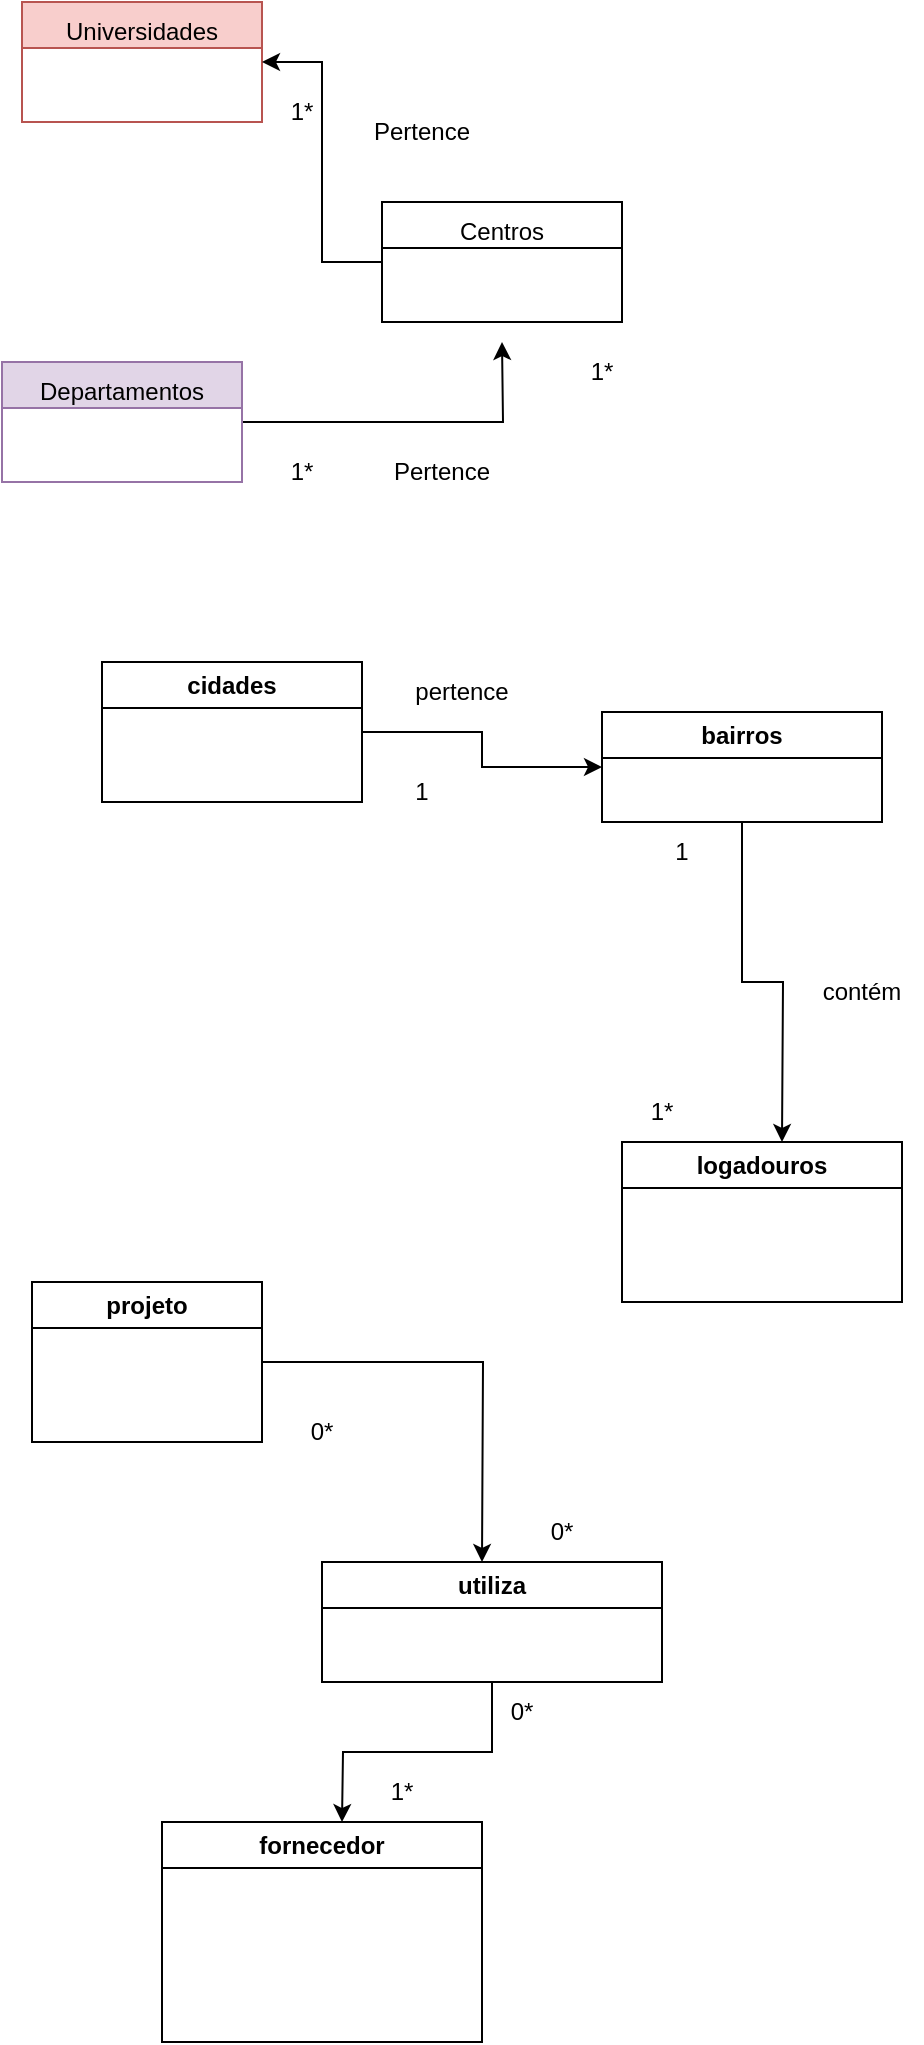 <mxfile version="24.0.7" type="github">
  <diagram name="Página-1" id="SwxlWI-hRNxbbMH30F1f">
    <mxGraphModel dx="1050" dy="577" grid="1" gridSize="10" guides="1" tooltips="1" connect="1" arrows="1" fold="1" page="1" pageScale="1" pageWidth="827" pageHeight="1169" math="0" shadow="0">
      <root>
        <mxCell id="0" />
        <mxCell id="1" parent="0" />
        <mxCell id="aVFccY6H2cWv7lFHtglz-1" value="" style="rounded=0;whiteSpace=wrap;html=1;fillColor=#f8cecc;strokeColor=#b85450;shape=swimlane;fontStyle=1;startSize=23;" vertex="1" parent="1">
          <mxGeometry x="50" y="30" width="120" height="60" as="geometry" />
        </mxCell>
        <mxCell id="aVFccY6H2cWv7lFHtglz-2" value="Universidades" style="text;html=1;align=center;verticalAlign=middle;whiteSpace=wrap;rounded=0;" vertex="1" parent="aVFccY6H2cWv7lFHtglz-1">
          <mxGeometry x="30" width="60" height="30" as="geometry" />
        </mxCell>
        <mxCell id="aVFccY6H2cWv7lFHtglz-4" value="1*" style="text;html=1;align=center;verticalAlign=middle;whiteSpace=wrap;rounded=0;" vertex="1" parent="1">
          <mxGeometry x="160" y="70" width="60" height="30" as="geometry" />
        </mxCell>
        <mxCell id="aVFccY6H2cWv7lFHtglz-13" style="edgeStyle=orthogonalEdgeStyle;rounded=0;orthogonalLoop=1;jettySize=auto;html=1;" edge="1" parent="1" source="aVFccY6H2cWv7lFHtglz-5">
          <mxGeometry relative="1" as="geometry">
            <mxPoint x="290" y="200" as="targetPoint" />
          </mxGeometry>
        </mxCell>
        <mxCell id="aVFccY6H2cWv7lFHtglz-5" value="" style="rounded=0;whiteSpace=wrap;html=1;fillColor=#e1d5e7;strokeColor=#9673a6;shape=swimlane;fontStyle=1;startSize=23;" vertex="1" parent="1">
          <mxGeometry x="40" y="210" width="120" height="60" as="geometry" />
        </mxCell>
        <mxCell id="aVFccY6H2cWv7lFHtglz-6" value="Departamentos" style="text;html=1;align=center;verticalAlign=middle;whiteSpace=wrap;rounded=0;" vertex="1" parent="aVFccY6H2cWv7lFHtglz-5">
          <mxGeometry x="30" width="60" height="30" as="geometry" />
        </mxCell>
        <mxCell id="aVFccY6H2cWv7lFHtglz-7" value="1*" style="text;html=1;align=center;verticalAlign=middle;whiteSpace=wrap;rounded=0;" vertex="1" parent="1">
          <mxGeometry x="160" y="250" width="60" height="30" as="geometry" />
        </mxCell>
        <mxCell id="aVFccY6H2cWv7lFHtglz-8" value="Pertence" style="text;html=1;align=center;verticalAlign=middle;whiteSpace=wrap;rounded=0;" vertex="1" parent="1">
          <mxGeometry x="220" y="80" width="60" height="30" as="geometry" />
        </mxCell>
        <mxCell id="aVFccY6H2cWv7lFHtglz-14" style="edgeStyle=orthogonalEdgeStyle;rounded=0;orthogonalLoop=1;jettySize=auto;html=1;entryX=1;entryY=0.5;entryDx=0;entryDy=0;" edge="1" parent="1" source="aVFccY6H2cWv7lFHtglz-12" target="aVFccY6H2cWv7lFHtglz-1">
          <mxGeometry relative="1" as="geometry" />
        </mxCell>
        <mxCell id="aVFccY6H2cWv7lFHtglz-12" value="" style="rounded=0;whiteSpace=wrap;html=1;shape=swimlane;fontStyle=1;startSize=23;" vertex="1" parent="1">
          <mxGeometry x="230" y="130" width="120" height="60" as="geometry" />
        </mxCell>
        <mxCell id="aVFccY6H2cWv7lFHtglz-17" value="Centros" style="text;html=1;align=center;verticalAlign=middle;whiteSpace=wrap;rounded=0;" vertex="1" parent="aVFccY6H2cWv7lFHtglz-12">
          <mxGeometry x="30" width="60" height="30" as="geometry" />
        </mxCell>
        <mxCell id="aVFccY6H2cWv7lFHtglz-15" value="1*" style="text;html=1;align=center;verticalAlign=middle;whiteSpace=wrap;rounded=0;" vertex="1" parent="1">
          <mxGeometry x="310" y="200" width="60" height="30" as="geometry" />
        </mxCell>
        <mxCell id="aVFccY6H2cWv7lFHtglz-19" value="Pertence" style="text;html=1;align=center;verticalAlign=middle;whiteSpace=wrap;rounded=0;" vertex="1" parent="1">
          <mxGeometry x="230" y="250" width="60" height="30" as="geometry" />
        </mxCell>
        <mxCell id="aVFccY6H2cWv7lFHtglz-27" style="edgeStyle=orthogonalEdgeStyle;rounded=0;orthogonalLoop=1;jettySize=auto;html=1;exitX=1;exitY=0.5;exitDx=0;exitDy=0;entryX=0;entryY=0.5;entryDx=0;entryDy=0;" edge="1" parent="1" source="aVFccY6H2cWv7lFHtglz-24" target="aVFccY6H2cWv7lFHtglz-26">
          <mxGeometry relative="1" as="geometry" />
        </mxCell>
        <mxCell id="aVFccY6H2cWv7lFHtglz-24" value="cidades" style="swimlane;whiteSpace=wrap;html=1;" vertex="1" parent="1">
          <mxGeometry x="90" y="360" width="130" height="70" as="geometry" />
        </mxCell>
        <mxCell id="aVFccY6H2cWv7lFHtglz-31" style="edgeStyle=orthogonalEdgeStyle;rounded=0;orthogonalLoop=1;jettySize=auto;html=1;exitX=0.5;exitY=1;exitDx=0;exitDy=0;" edge="1" parent="1" source="aVFccY6H2cWv7lFHtglz-26">
          <mxGeometry relative="1" as="geometry">
            <mxPoint x="430" y="600" as="targetPoint" />
          </mxGeometry>
        </mxCell>
        <mxCell id="aVFccY6H2cWv7lFHtglz-26" value="bairros" style="swimlane;whiteSpace=wrap;html=1;" vertex="1" parent="1">
          <mxGeometry x="340" y="385" width="140" height="55" as="geometry" />
        </mxCell>
        <mxCell id="aVFccY6H2cWv7lFHtglz-28" value="pertence" style="text;html=1;align=center;verticalAlign=middle;whiteSpace=wrap;rounded=0;" vertex="1" parent="1">
          <mxGeometry x="240" y="360" width="60" height="30" as="geometry" />
        </mxCell>
        <mxCell id="aVFccY6H2cWv7lFHtglz-30" value="1" style="text;html=1;align=center;verticalAlign=middle;whiteSpace=wrap;rounded=0;" vertex="1" parent="1">
          <mxGeometry x="220" y="410" width="60" height="30" as="geometry" />
        </mxCell>
        <mxCell id="aVFccY6H2cWv7lFHtglz-32" value="logadouros" style="swimlane;whiteSpace=wrap;html=1;" vertex="1" parent="1">
          <mxGeometry x="350" y="600" width="140" height="80" as="geometry" />
        </mxCell>
        <mxCell id="aVFccY6H2cWv7lFHtglz-33" value="1*" style="text;html=1;align=center;verticalAlign=middle;whiteSpace=wrap;rounded=0;" vertex="1" parent="1">
          <mxGeometry x="340" y="570" width="60" height="30" as="geometry" />
        </mxCell>
        <mxCell id="aVFccY6H2cWv7lFHtglz-34" value="1" style="text;html=1;align=center;verticalAlign=middle;whiteSpace=wrap;rounded=0;" vertex="1" parent="1">
          <mxGeometry x="350" y="440" width="60" height="30" as="geometry" />
        </mxCell>
        <mxCell id="aVFccY6H2cWv7lFHtglz-35" value="contém" style="text;html=1;align=center;verticalAlign=middle;whiteSpace=wrap;rounded=0;" vertex="1" parent="1">
          <mxGeometry x="440" y="510" width="60" height="30" as="geometry" />
        </mxCell>
        <mxCell id="aVFccY6H2cWv7lFHtglz-37" style="edgeStyle=orthogonalEdgeStyle;rounded=0;orthogonalLoop=1;jettySize=auto;html=1;" edge="1" parent="1" source="aVFccY6H2cWv7lFHtglz-36">
          <mxGeometry relative="1" as="geometry">
            <mxPoint x="280" y="810" as="targetPoint" />
          </mxGeometry>
        </mxCell>
        <mxCell id="aVFccY6H2cWv7lFHtglz-36" value="projeto" style="swimlane;whiteSpace=wrap;html=1;" vertex="1" parent="1">
          <mxGeometry x="55" y="670" width="115" height="80" as="geometry" />
        </mxCell>
        <mxCell id="aVFccY6H2cWv7lFHtglz-39" style="edgeStyle=orthogonalEdgeStyle;rounded=0;orthogonalLoop=1;jettySize=auto;html=1;" edge="1" parent="1" source="aVFccY6H2cWv7lFHtglz-38">
          <mxGeometry relative="1" as="geometry">
            <mxPoint x="210" y="940" as="targetPoint" />
          </mxGeometry>
        </mxCell>
        <mxCell id="aVFccY6H2cWv7lFHtglz-38" value="utiliza" style="swimlane;whiteSpace=wrap;html=1;" vertex="1" parent="1">
          <mxGeometry x="200" y="810" width="170" height="60" as="geometry" />
        </mxCell>
        <mxCell id="aVFccY6H2cWv7lFHtglz-40" value="fornecedor" style="swimlane;whiteSpace=wrap;html=1;" vertex="1" parent="1">
          <mxGeometry x="120" y="940" width="160" height="110" as="geometry" />
        </mxCell>
        <mxCell id="aVFccY6H2cWv7lFHtglz-41" value="0*" style="text;html=1;align=center;verticalAlign=middle;whiteSpace=wrap;rounded=0;" vertex="1" parent="1">
          <mxGeometry x="170" y="730" width="60" height="30" as="geometry" />
        </mxCell>
        <mxCell id="aVFccY6H2cWv7lFHtglz-42" value="0*" style="text;html=1;align=center;verticalAlign=middle;whiteSpace=wrap;rounded=0;" vertex="1" parent="1">
          <mxGeometry x="290" y="780" width="60" height="30" as="geometry" />
        </mxCell>
        <mxCell id="aVFccY6H2cWv7lFHtglz-43" value="0*" style="text;html=1;align=center;verticalAlign=middle;whiteSpace=wrap;rounded=0;" vertex="1" parent="1">
          <mxGeometry x="270" y="870" width="60" height="30" as="geometry" />
        </mxCell>
        <mxCell id="aVFccY6H2cWv7lFHtglz-44" value="1*" style="text;html=1;align=center;verticalAlign=middle;whiteSpace=wrap;rounded=0;" vertex="1" parent="1">
          <mxGeometry x="210" y="910" width="60" height="30" as="geometry" />
        </mxCell>
      </root>
    </mxGraphModel>
  </diagram>
</mxfile>
